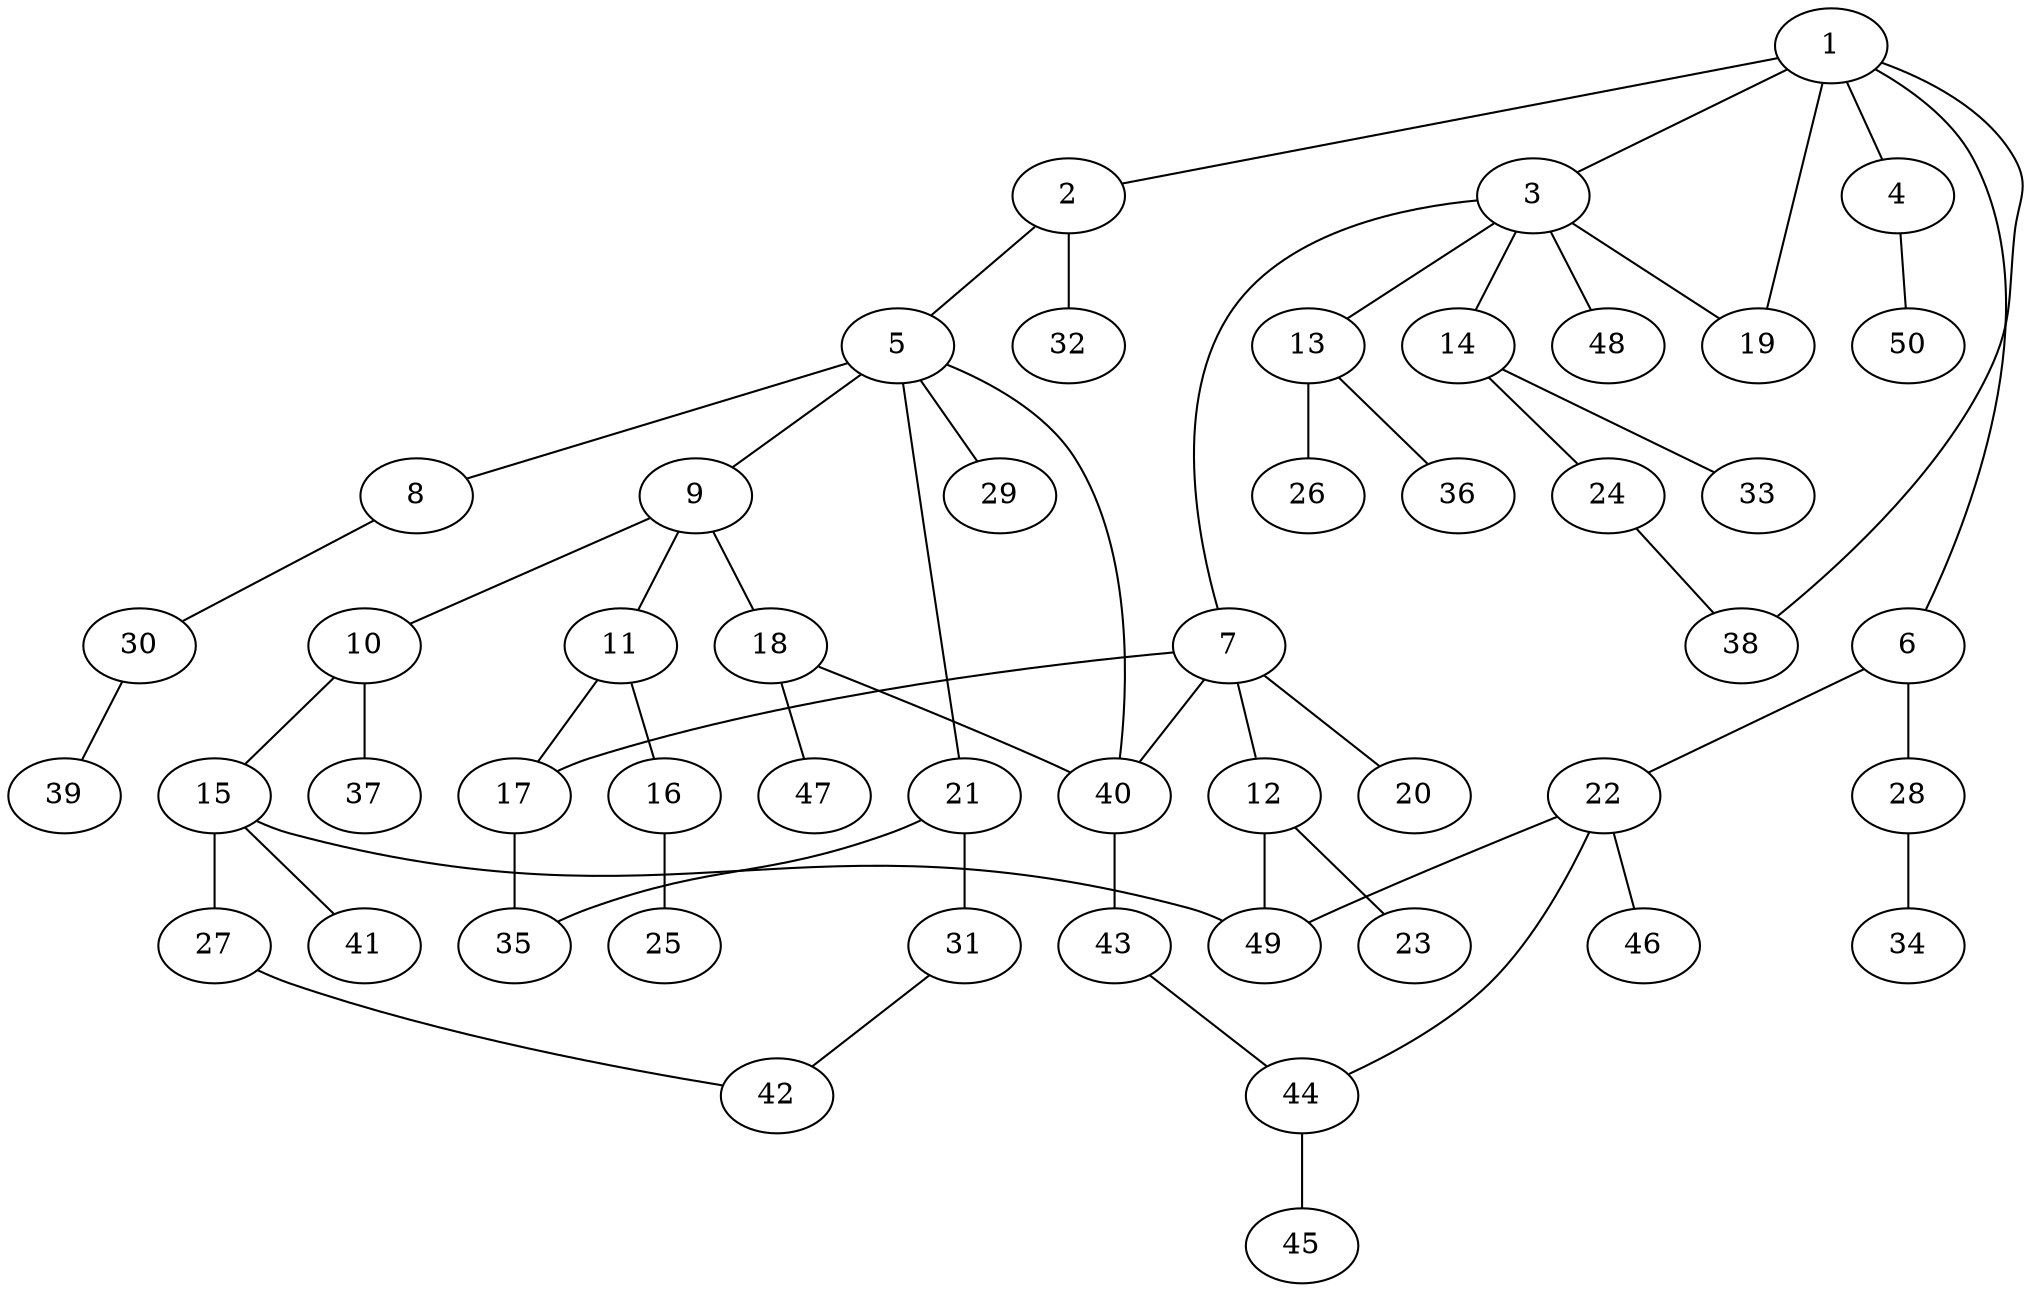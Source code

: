 graph graphname {1--2
1--3
1--4
1--6
1--19
1--38
2--5
2--32
3--7
3--13
3--14
3--19
3--48
4--50
5--8
5--9
5--21
5--29
5--40
6--22
6--28
7--12
7--17
7--20
7--40
8--30
9--10
9--11
9--18
10--15
10--37
11--16
11--17
12--23
12--49
13--26
13--36
14--24
14--33
15--27
15--41
15--49
16--25
17--35
18--40
18--47
21--31
21--35
22--44
22--46
22--49
24--38
27--42
28--34
30--39
31--42
40--43
43--44
44--45
}